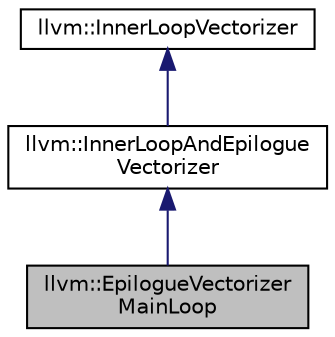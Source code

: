 digraph "llvm::EpilogueVectorizerMainLoop"
{
 // LATEX_PDF_SIZE
  bgcolor="transparent";
  edge [fontname="Helvetica",fontsize="10",labelfontname="Helvetica",labelfontsize="10"];
  node [fontname="Helvetica",fontsize="10",shape=record];
  Node1 [label="llvm::EpilogueVectorizer\lMainLoop",height=0.2,width=0.4,color="black", fillcolor="grey75", style="filled", fontcolor="black",tooltip="A specialized derived class of inner loop vectorizer that performs vectorization of main loops in the..."];
  Node2 -> Node1 [dir="back",color="midnightblue",fontsize="10",style="solid",fontname="Helvetica"];
  Node2 [label="llvm::InnerLoopAndEpilogue\lVectorizer",height=0.2,width=0.4,color="black",URL="$classllvm_1_1InnerLoopAndEpilogueVectorizer.html",tooltip="An extension of the inner loop vectorizer that creates a skeleton for a vectorized loop that has its ..."];
  Node3 -> Node2 [dir="back",color="midnightblue",fontsize="10",style="solid",fontname="Helvetica"];
  Node3 [label="llvm::InnerLoopVectorizer",height=0.2,width=0.4,color="black",URL="$classllvm_1_1InnerLoopVectorizer.html",tooltip="InnerLoopVectorizer vectorizes loops which contain only one basic block to a specified vectorization ..."];
}
